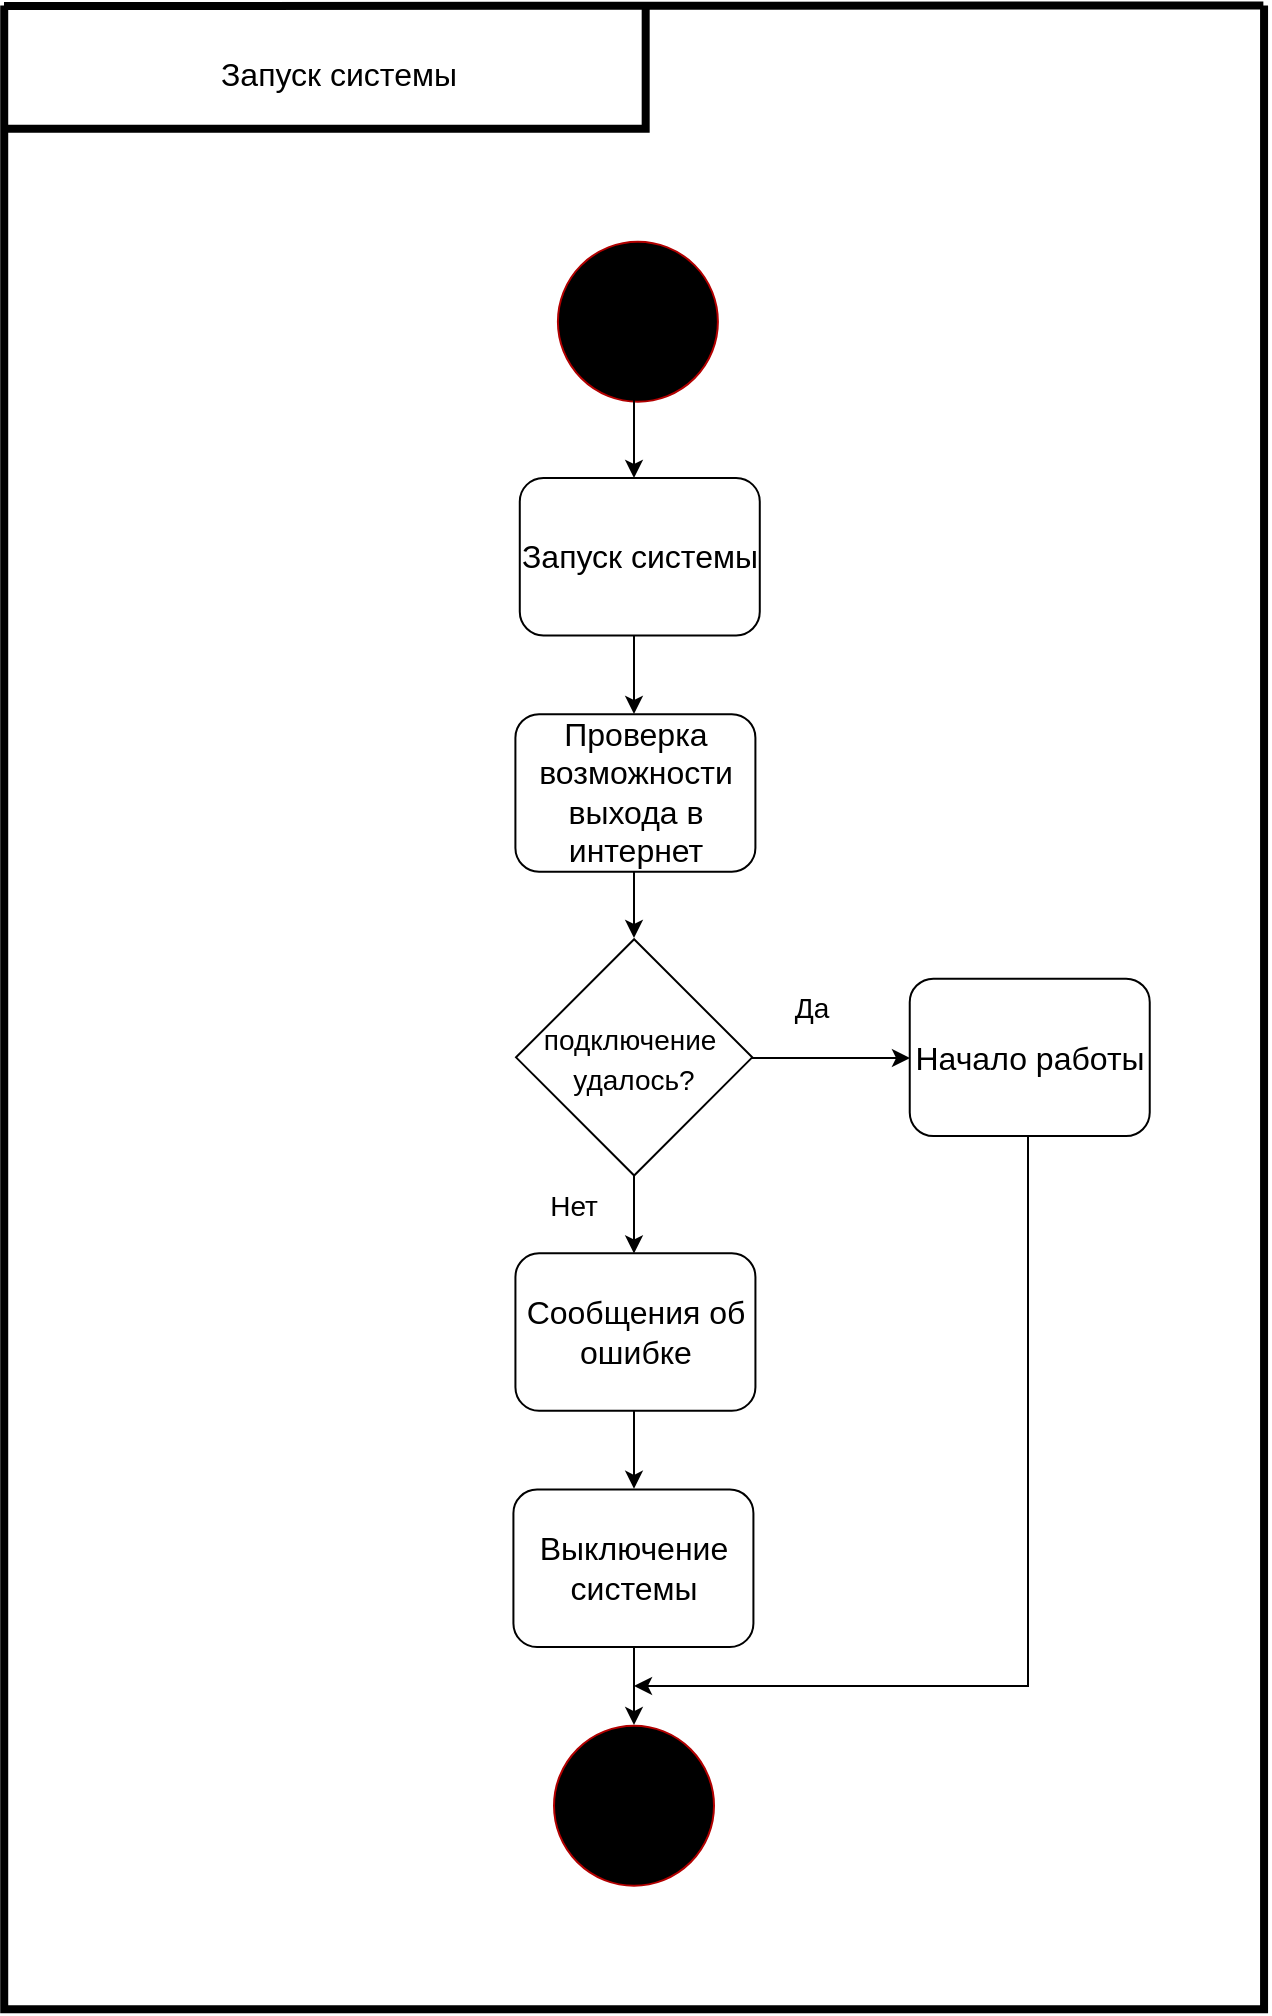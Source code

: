<mxfile version="20.5.3"><diagram id="CGMWQM1eJavst0ybBKa3" name="Страница 1"><mxGraphModel dx="1261" dy="860" grid="1" gridSize="19.685" guides="1" tooltips="1" connect="1" arrows="1" fold="1" page="1" pageScale="1" pageWidth="827" pageHeight="1169" math="0" shadow="0"><root><mxCell id="0"/><mxCell id="1" parent="0"/><mxCell id="z-1HUX1_9Nz0NgIPsjKt-646" value="Запуск системы" style="text;html=1;strokeColor=none;fillColor=none;align=center;verticalAlign=middle;whiteSpace=wrap;rounded=0;fontSize=16;" vertex="1" parent="1"><mxGeometry x="177.17" y="98.43" width="216.54" height="29.58" as="geometry"/></mxCell><mxCell id="z-1HUX1_9Nz0NgIPsjKt-647" value="" style="ellipse;whiteSpace=wrap;html=1;aspect=fixed;fontSize=16;fillColor=#000000;fontColor=#ffffff;strokeColor=#B20000;" vertex="1" parent="1"><mxGeometry x="394.95" y="196.85" width="80" height="80" as="geometry"/></mxCell><mxCell id="z-1HUX1_9Nz0NgIPsjKt-648" value="Запуск системы" style="rounded=1;whiteSpace=wrap;html=1;fontSize=16;" vertex="1" parent="1"><mxGeometry x="375.89" y="314.96" width="120" height="78.74" as="geometry"/></mxCell><mxCell id="z-1HUX1_9Nz0NgIPsjKt-650" value="&lt;font style=&quot;font-size: 14px;&quot;&gt;подключение&amp;nbsp;&lt;br&gt;удалось?&lt;/font&gt;" style="rhombus;whiteSpace=wrap;html=1;fontSize=16;" vertex="1" parent="1"><mxGeometry x="374.015" y="545.63" width="118.11" height="118.11" as="geometry"/></mxCell><mxCell id="z-1HUX1_9Nz0NgIPsjKt-654" value="" style="ellipse;whiteSpace=wrap;html=1;aspect=fixed;fontSize=16;fillColor=#000000;fontColor=#ffffff;strokeColor=#B20000;" vertex="1" parent="1"><mxGeometry x="393.005" y="938.875" width="80" height="80" as="geometry"/></mxCell><mxCell id="z-1HUX1_9Nz0NgIPsjKt-655" value="Проверка возможности выхода в интернет" style="rounded=1;whiteSpace=wrap;html=1;fontSize=16;" vertex="1" parent="1"><mxGeometry x="373.705" y="433.075" width="120" height="78.74" as="geometry"/></mxCell><mxCell id="z-1HUX1_9Nz0NgIPsjKt-656" value="Начало работы" style="rounded=1;whiteSpace=wrap;html=1;fontSize=16;" vertex="1" parent="1"><mxGeometry x="570.87" y="565.32" width="120" height="78.74" as="geometry"/></mxCell><mxCell id="z-1HUX1_9Nz0NgIPsjKt-657" value="Сообщения об ошибке" style="rounded=1;whiteSpace=wrap;html=1;fontSize=16;" vertex="1" parent="1"><mxGeometry x="373.715" y="702.665" width="120" height="78.74" as="geometry"/></mxCell><mxCell id="z-1HUX1_9Nz0NgIPsjKt-658" value="Выключение системы" style="rounded=1;whiteSpace=wrap;html=1;fontSize=16;" vertex="1" parent="1"><mxGeometry x="372.71" y="820.77" width="120" height="78.74" as="geometry"/></mxCell><mxCell id="z-1HUX1_9Nz0NgIPsjKt-659" value="" style="endArrow=classic;html=1;rounded=0;fontSize=14;" edge="1" parent="1"><mxGeometry width="50" height="50" relative="1" as="geometry"><mxPoint x="433" y="276" as="sourcePoint"/><mxPoint x="433" y="315" as="targetPoint"/></mxGeometry></mxCell><mxCell id="z-1HUX1_9Nz0NgIPsjKt-660" value="" style="endArrow=classic;html=1;rounded=0;fontSize=14;" edge="1" parent="1"><mxGeometry width="50" height="50" relative="1" as="geometry"><mxPoint x="433" y="394" as="sourcePoint"/><mxPoint x="433" y="433" as="targetPoint"/></mxGeometry></mxCell><mxCell id="z-1HUX1_9Nz0NgIPsjKt-661" value="" style="endArrow=classic;html=1;rounded=0;fontSize=14;" edge="1" parent="1"><mxGeometry width="50" height="50" relative="1" as="geometry"><mxPoint x="433" y="512" as="sourcePoint"/><mxPoint x="433" y="545" as="targetPoint"/></mxGeometry></mxCell><mxCell id="z-1HUX1_9Nz0NgIPsjKt-662" value="" style="endArrow=classic;html=1;rounded=0;fontSize=14;" edge="1" parent="1"><mxGeometry width="50" height="50" relative="1" as="geometry"><mxPoint x="433" y="663.735" as="sourcePoint"/><mxPoint x="433" y="702.735" as="targetPoint"/></mxGeometry></mxCell><mxCell id="z-1HUX1_9Nz0NgIPsjKt-664" value="" style="endArrow=classic;html=1;rounded=0;fontSize=14;" edge="1" parent="1"><mxGeometry width="50" height="50" relative="1" as="geometry"><mxPoint x="433" y="781.4" as="sourcePoint"/><mxPoint x="433" y="820.4" as="targetPoint"/></mxGeometry></mxCell><mxCell id="z-1HUX1_9Nz0NgIPsjKt-665" value="" style="endArrow=classic;html=1;rounded=0;fontSize=14;" edge="1" parent="1"><mxGeometry width="50" height="50" relative="1" as="geometry"><mxPoint x="433" y="899.505" as="sourcePoint"/><mxPoint x="433" y="938.505" as="targetPoint"/></mxGeometry></mxCell><mxCell id="z-1HUX1_9Nz0NgIPsjKt-667" value="" style="endArrow=classic;html=1;rounded=0;fontSize=14;" edge="1" parent="1"><mxGeometry width="50" height="50" relative="1" as="geometry"><mxPoint x="492" y="605" as="sourcePoint"/><mxPoint x="571" y="605" as="targetPoint"/></mxGeometry></mxCell><mxCell id="z-1HUX1_9Nz0NgIPsjKt-669" value="" style="endArrow=classic;html=1;rounded=0;fontSize=14;" edge="1" parent="1"><mxGeometry width="50" height="50" relative="1" as="geometry"><mxPoint x="630" y="644" as="sourcePoint"/><mxPoint x="433" y="919" as="targetPoint"/><Array as="points"><mxPoint x="630" y="919"/></Array></mxGeometry></mxCell><mxCell id="z-1HUX1_9Nz0NgIPsjKt-670" value="Да" style="text;html=1;strokeColor=none;fillColor=none;align=center;verticalAlign=middle;whiteSpace=wrap;rounded=0;fontSize=14;" vertex="1" parent="1"><mxGeometry x="492.12" y="565.32" width="60" height="30" as="geometry"/></mxCell><mxCell id="z-1HUX1_9Nz0NgIPsjKt-671" value="Нет" style="text;html=1;strokeColor=none;fillColor=none;align=center;verticalAlign=middle;whiteSpace=wrap;rounded=0;fontSize=14;" vertex="1" parent="1"><mxGeometry x="372.705" y="663.745" width="60" height="30" as="geometry"/></mxCell><mxCell id="z-1HUX1_9Nz0NgIPsjKt-592" value="Блок-схема" parent="0"/><mxCell id="z-1HUX1_9Nz0NgIPsjKt-593" style="vsdxID=139;fillColor=none;gradientColor=none;shape=stencil(UzV2Ls5ILEhVNTIoLinKz04tz0wpyVA1dlE1MsrMy0gtyiwBslSNXVWNndPyi1LTi/JL81Ig/IJEkEoQKze/DGRCBUSfAUiHkUElMs8NojAnMw+nQkMDPEphkmQpRlEKZCAcDvEzshy6J4FCkAAydgUA);strokeColor=#000000;strokeWidth=4;spacingTop=-1;spacingBottom=-1;spacingLeft=-1;spacingRight=-1;labelBackgroundColor=#FFFFFF;rounded=0;html=1;whiteSpace=wrap;" vertex="1" parent="z-1HUX1_9Nz0NgIPsjKt-592"><mxGeometry x="118.11" y="78.74" width="629.92" height="1001.94" as="geometry"/></mxCell><mxCell id="z-1HUX1_9Nz0NgIPsjKt-613" style="vsdxID=444;edgeStyle=none;startArrow=none;endArrow=none;startSize=5;endSize=5;strokeWidth=4;strokeColor=#000000;spacingTop=-1;spacingBottom=-1;spacingLeft=-1;spacingRight=-1;verticalAlign=middle;html=1;labelBackgroundColor=#ffffff;rounded=0;" edge="1" parent="z-1HUX1_9Nz0NgIPsjKt-592"><mxGeometry relative="1" as="geometry"><Array as="points"><mxPoint x="438.84" y="140.33"/></Array><mxPoint x="438.84" y="79.32" as="sourcePoint"/><mxPoint x="119.04" y="140.43" as="targetPoint"/></mxGeometry></mxCell><mxCell id="z-1HUX1_9Nz0NgIPsjKt-640" value="" style="endArrow=none;html=1;strokeWidth=4;" edge="1" parent="z-1HUX1_9Nz0NgIPsjKt-592"><mxGeometry width="50" height="50" relative="1" as="geometry"><mxPoint x="118" y="79" as="sourcePoint"/><mxPoint x="747.68" y="78.74" as="targetPoint"/></mxGeometry></mxCell><mxCell id="z-1HUX1_9Nz0NgIPsjKt-641" value="Соединительная линия" parent="0"/></root></mxGraphModel></diagram></mxfile>